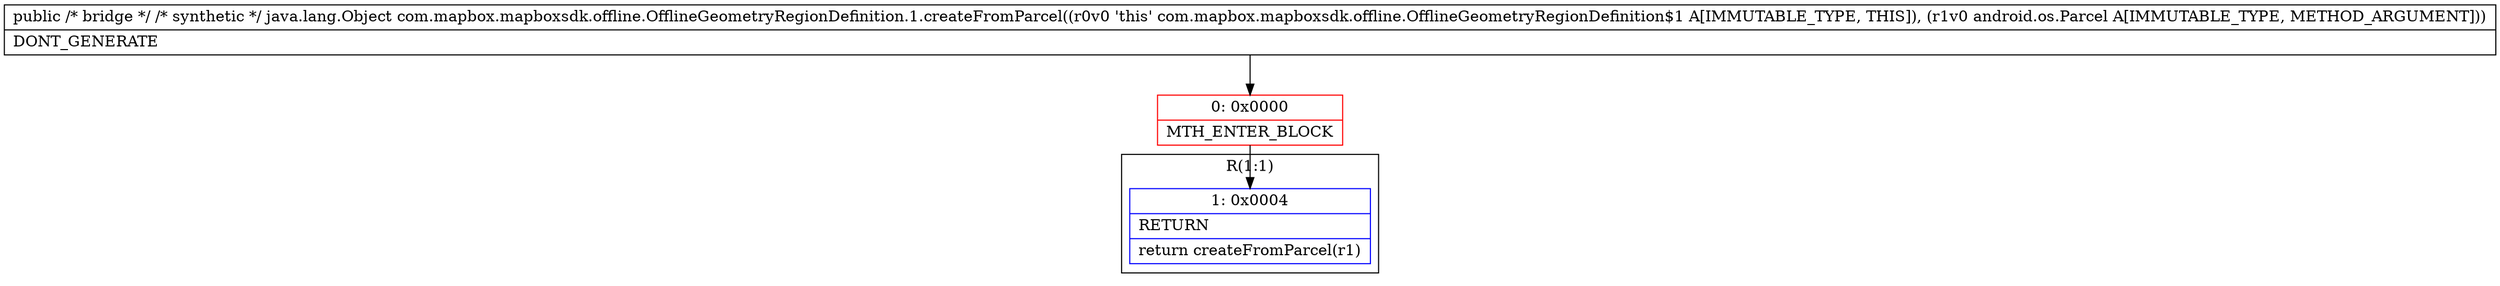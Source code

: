 digraph "CFG forcom.mapbox.mapboxsdk.offline.OfflineGeometryRegionDefinition.1.createFromParcel(Landroid\/os\/Parcel;)Ljava\/lang\/Object;" {
subgraph cluster_Region_928658737 {
label = "R(1:1)";
node [shape=record,color=blue];
Node_1 [shape=record,label="{1\:\ 0x0004|RETURN\l|return createFromParcel(r1)\l}"];
}
Node_0 [shape=record,color=red,label="{0\:\ 0x0000|MTH_ENTER_BLOCK\l}"];
MethodNode[shape=record,label="{public \/* bridge *\/ \/* synthetic *\/ java.lang.Object com.mapbox.mapboxsdk.offline.OfflineGeometryRegionDefinition.1.createFromParcel((r0v0 'this' com.mapbox.mapboxsdk.offline.OfflineGeometryRegionDefinition$1 A[IMMUTABLE_TYPE, THIS]), (r1v0 android.os.Parcel A[IMMUTABLE_TYPE, METHOD_ARGUMENT]))  | DONT_GENERATE\l}"];
MethodNode -> Node_0;
Node_0 -> Node_1;
}

